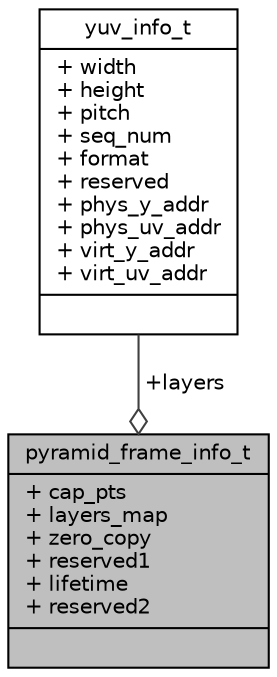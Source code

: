 digraph "pyramid_frame_info_t"
{
 // INTERACTIVE_SVG=YES
 // LATEX_PDF_SIZE
  bgcolor="transparent";
  edge [fontname="Helvetica",fontsize="10",labelfontname="Helvetica",labelfontsize="10"];
  node [fontname="Helvetica",fontsize="10",shape=record];
  Node1 [label="{pyramid_frame_info_t\n|+ cap_pts\l+ layers_map\l+ zero_copy\l+ reserved1\l+ lifetime\l+ reserved2\l|}",height=0.2,width=0.4,color="black", fillcolor="grey75", style="filled", fontcolor="black",tooltip="Defines the captured pyramid YUV frame information."];
  Node2 -> Node1 [color="grey25",fontsize="10",style="solid",label=" +layers" ,arrowhead="odiamond",fontname="Helvetica"];
  Node2 [label="{yuv_info_t\n|+ width\l+ height\l+ pitch\l+ seq_num\l+ format\l+ reserved\l+ phys_y_addr\l+ phys_uv_addr\l+ virt_y_addr\l+ virt_uv_addr\l|}",height=0.2,width=0.4,color="black",URL="$d9/dc6/structyuv__info__t.html",tooltip="Defines YUV frame information."];
}
